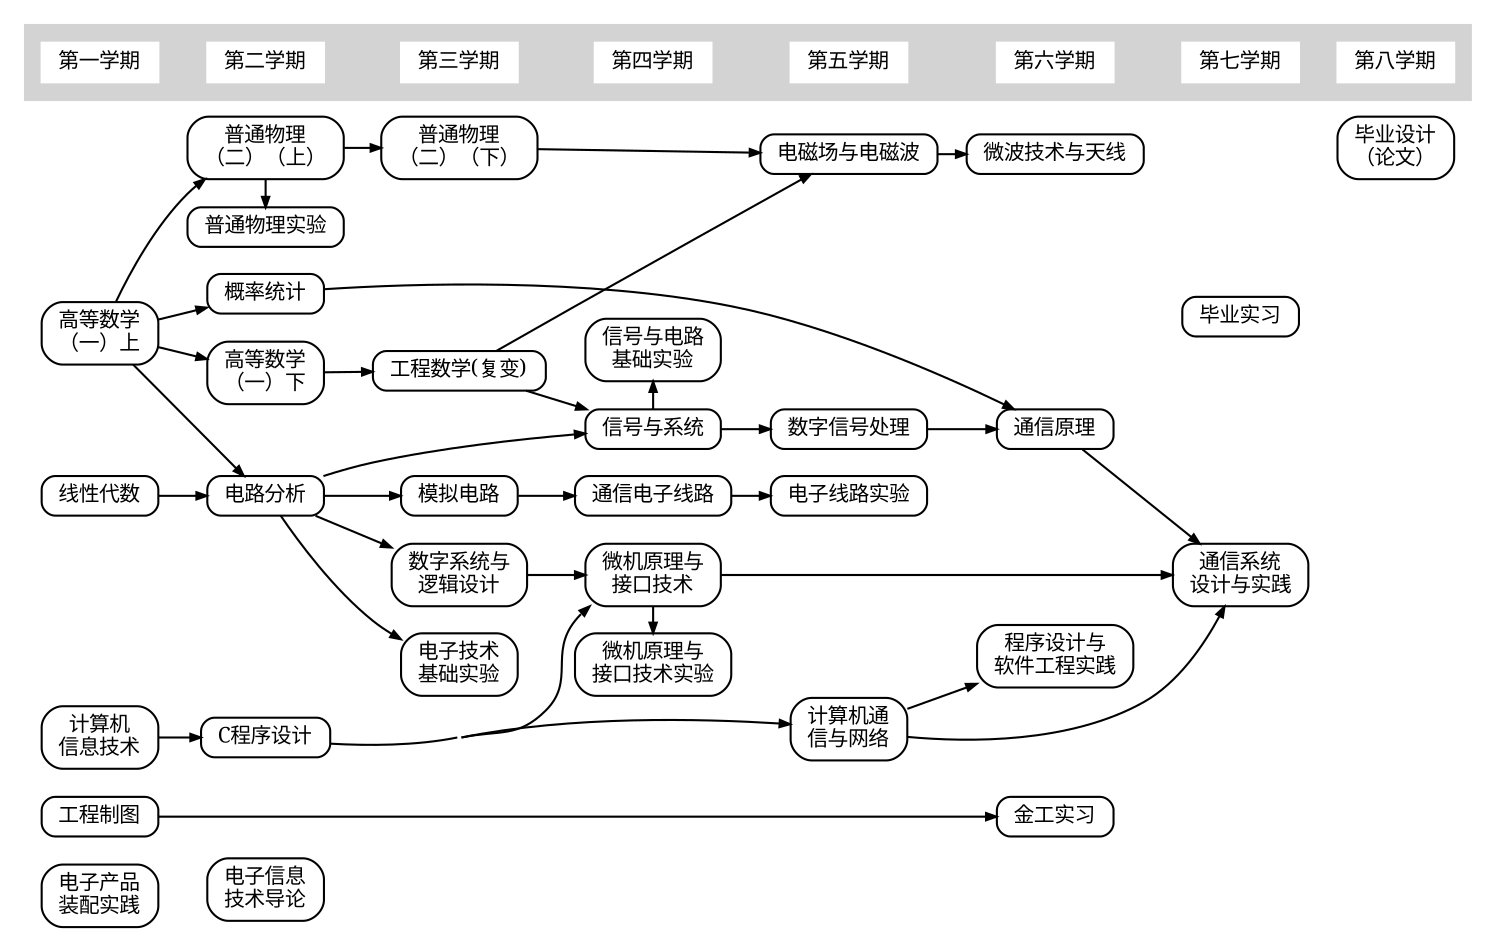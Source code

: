 digraph G {
    rankdir = "LR";
    fontsize=10;
    fontname="serif";
    node [fontsize=10 fontname="serif" shape=box style=rounded width=0.4 height=0.2];
    edge [arrowsize=0.5];
    concentrate=true;
    nodesep = 0.18;
    ranksep = 0.2;
    newrank = true;
    // splines = ortho

    n24 [label="电子产品\n装配实践"];
    n25 [label="电子信息\n技术导论"];
    n08 [label="工程制图"];

    n01 [label="高等数学\n（一）上"];
    n02 [label="高等数学\n（一）下"];
    n03 [label="线性代数"];
    n04 [label="概率统计"];
    n05 [label="工程数学(复变)"];
    n06 [label="普通物理\n（二）（上）"];
    n07 [label="普通物理\n（二）（下）"];
    
    n09 [label="计算机\n信息技术"];
    n10 [label="C程序设计"];
    n11 [label="电路分析"];
    n12 [label="模拟电路"];
    n13 [label="数字系统与\n逻辑设计"];
    n14 [label="信号与系统"];
    n15 [label="电磁场与电磁波"];

    n16 [label="计算机通\n信与网络"];
    n17 [label="数字信号处理"];
    n18 [label="通信电子线路"];
    n19 [label="通信原理"];

    n20 [label="微波技术与天线"];
    n21 [label="微机原理与\n接口技术"];

    n23 [label="普通物理实验"];
    n26 [label="电子技术\n基础实验"];
    n27 [label="信号与电路\n基础实验"];
    n28 [label="微机原理与\n接口技术实验"];
    n29 [label="电子线路实验"];
    n30 [label="程序设计与\n软件工程实践"];
    n31 [label="金工实习"];
    n32 [label="通信系统\n设计与实践"];
    n33 [label="毕业实习"];
    n34 [label="毕业设计\n（论文）"];

    subgraph cluster_0 {
        style=filled;
        color=lightgrey;
        node [style=filled,color=white,shape=box];
        "term1" [label="第一学期"];
        "term2" [label="第二学期"];
        "term3" [label="第三学期"];
        "term4" [label="第四学期"];
        "term5" [label="第五学期"];
        "term6" [label="第六学期"];
        "term7" [label="第七学期"];
        "term8" [label="第八学期"];
        term1 -> term2 -> term3 -> term4 -> term5 -> term6 -> term7 -> term8 [style=invis];
    }

    {rank = same; term1; n03; n01; n09; n08; n24; }
    {rank = same; term2; n04; n02; n06; n23; n10; n25; n11; }
    {rank = same; term3; n07; n26; n05; n13; }
    {rank = same; term4; n14; n27; n18; n21; n28; }
    {rank = same; term5; n15; n17; n29; n16; }
    {rank = same; term6; n31; n20; n19; n30 }
    {rank = same; term7; n32; n33 }
    {rank = same; term8; n34;}

    n01 -> n02 -> n05; n01 -> n04 -> n19; n01 -> n06 -> n07 -> n15 -> n20;
    n09 -> n10 -> n16 -> {n30, n32 }; n11 -> n12 -> n18 -> n29;
    n11 -> n13 -> n21 -> {n32, n28 };
    {n01, n03} -> n11 -> n14 -> n17 -> n19 -> n32
    n05 -> n14; n05 -> n15
    n10 -> n21; n08 -> n31;
    n06 -> n23; n11 -> n26; n27 -> n14 [dir=back];
}
